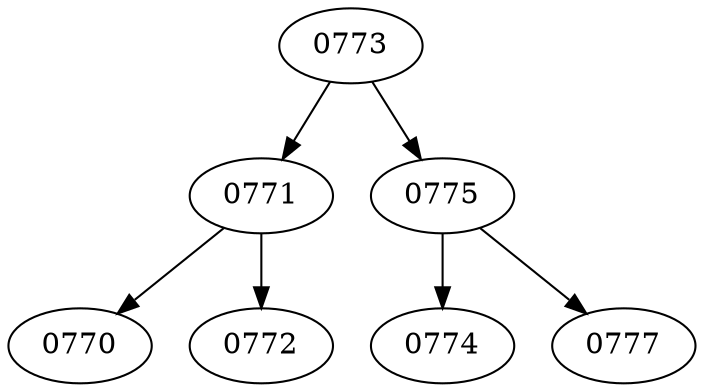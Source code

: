 digraph arbol{ "0773" ; x1 [label="",width=.1,style=invis];"0773" -> "0771" ; x2 [label="",width=.1,style=invis];"0771" -> "0770" ;"0771" -> "0772" ;{rank=same"0770" -> "0772" [style=invis]}; "0773" -> "0775" ; x2 [label="",width=.1,style=invis];"0775" -> "0774" ;"0775" -> "0777" ;{rank=same"0774" -> "0777" [style=invis]}; {rank=same"0771" -> "0775" [style=invis]}; }
